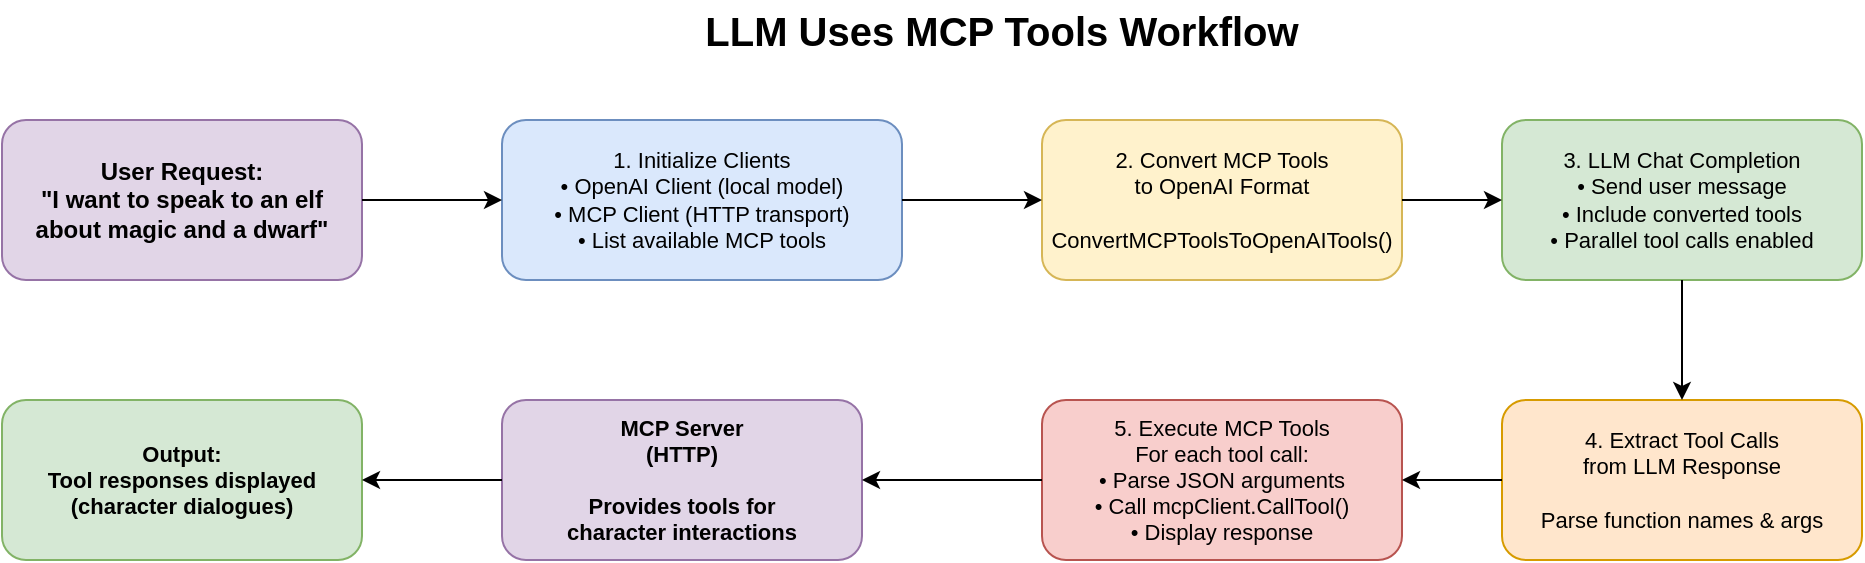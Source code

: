 <mxfile>
    <diagram name="LLM-MCP-Workflow" id="workflow">
        <mxGraphModel dx="1326" dy="494" grid="1" gridSize="10" guides="1" tooltips="1" connect="1" arrows="1" fold="1" page="1" pageScale="1" pageWidth="1169" pageHeight="827" math="0" shadow="0">
            <root>
                <mxCell id="0"/>
                <mxCell id="1" parent="0"/>
                <mxCell id="title" value="LLM Uses MCP Tools Workflow" style="text;html=1;strokeColor=none;fillColor=none;align=center;verticalAlign=middle;whiteSpace=wrap;rounded=0;fontSize=20;fontStyle=1;" parent="1" vertex="1">
                    <mxGeometry x="400" y="20" width="300" height="30" as="geometry"/>
                </mxCell>
                <mxCell id="user" value="User Request:&#xa;&quot;I want to speak to an elf&#xa;about magic and a dwarf&quot;" style="rounded=1;whiteSpace=wrap;html=1;fillColor=#e1d5e7;strokeColor=#9673a6;fontSize=12;fontStyle=1;" parent="1" vertex="1">
                    <mxGeometry x="50" y="80" width="180" height="80" as="geometry"/>
                </mxCell>
                <mxCell id="init" value="1. Initialize Clients&#xa;• OpenAI Client (local model)&#xa;• MCP Client (HTTP transport)&#xa;• List available MCP tools" style="rounded=1;whiteSpace=wrap;html=1;fillColor=#dae8fc;strokeColor=#6c8ebf;fontSize=11;" parent="1" vertex="1">
                    <mxGeometry x="300" y="80" width="200" height="80" as="geometry"/>
                </mxCell>
                <mxCell id="convert" value="2. Convert MCP Tools&#xa;to OpenAI Format&#xa;&#xa;ConvertMCPToolsToOpenAITools()" style="rounded=1;whiteSpace=wrap;html=1;fillColor=#fff2cc;strokeColor=#d6b656;fontSize=11;" parent="1" vertex="1">
                    <mxGeometry x="570" y="80" width="180" height="80" as="geometry"/>
                </mxCell>
                <mxCell id="llm" value="3. LLM Chat Completion&#xa;• Send user message&#xa;• Include converted tools&#xa;• Parallel tool calls enabled" style="rounded=1;whiteSpace=wrap;html=1;fillColor=#d5e8d4;strokeColor=#82b366;fontSize=11;" parent="1" vertex="1">
                    <mxGeometry x="800" y="80" width="180" height="80" as="geometry"/>
                </mxCell>
                <mxCell id="extract" value="4. Extract Tool Calls&#xa;from LLM Response&#xa;&#xa;Parse function names &amp; args" style="rounded=1;whiteSpace=wrap;html=1;fillColor=#ffe6cc;strokeColor=#d79b00;fontSize=11;" parent="1" vertex="1">
                    <mxGeometry x="800" y="220" width="180" height="80" as="geometry"/>
                </mxCell>
                <mxCell id="execute" value="5. Execute MCP Tools&#xa;For each tool call:&#xa;• Parse JSON arguments&#xa;• Call mcpClient.CallTool()&#xa;• Display response" style="rounded=1;whiteSpace=wrap;html=1;fillColor=#f8cecc;strokeColor=#b85450;fontSize=11;" parent="1" vertex="1">
                    <mxGeometry x="570" y="220" width="180" height="80" as="geometry"/>
                </mxCell>
                <mxCell id="mcpserver" value="MCP Server&#xa;(HTTP)&#xa;&#xa;Provides tools for&#xa;character interactions" style="rounded=1;whiteSpace=wrap;html=1;fillColor=#e1d5e7;strokeColor=#9673a6;fontSize=11;fontStyle=1;" parent="1" vertex="1">
                    <mxGeometry x="300" y="220" width="180" height="80" as="geometry"/>
                </mxCell>
                <mxCell id="output" value="Output:&#xa;Tool responses displayed&#xa;(character dialogues)" style="rounded=1;whiteSpace=wrap;html=1;fillColor=#d5e8d4;strokeColor=#82b366;fontSize=11;fontStyle=1;" parent="1" vertex="1">
                    <mxGeometry x="50" y="220" width="180" height="80" as="geometry"/>
                </mxCell>
                <mxCell id="arrow1" value="" style="endArrow=classic;html=1;rounded=0;exitX=1;exitY=0.5;entryX=0;entryY=0.5;" parent="1" source="user" target="init" edge="1">
                    <mxGeometry width="50" height="50" relative="1" as="geometry">
                        <mxPoint x="250" y="120" as="sourcePoint"/>
                        <mxPoint x="300" y="70" as="targetPoint"/>
                    </mxGeometry>
                </mxCell>
                <mxCell id="arrow2" value="" style="endArrow=classic;html=1;rounded=0;exitX=1;exitY=0.5;entryX=0;entryY=0.5;" parent="1" source="init" target="convert" edge="1">
                    <mxGeometry width="50" height="50" relative="1" as="geometry">
                        <mxPoint x="520" y="120" as="sourcePoint"/>
                        <mxPoint x="570" y="70" as="targetPoint"/>
                    </mxGeometry>
                </mxCell>
                <mxCell id="arrow3" value="" style="endArrow=classic;html=1;rounded=0;exitX=1;exitY=0.5;entryX=0;entryY=0.5;" parent="1" source="convert" target="llm" edge="1">
                    <mxGeometry width="50" height="50" relative="1" as="geometry">
                        <mxPoint x="770" y="120" as="sourcePoint"/>
                        <mxPoint x="820" y="70" as="targetPoint"/>
                    </mxGeometry>
                </mxCell>
                <mxCell id="arrow4" value="" style="endArrow=classic;html=1;rounded=0;exitX=0.5;exitY=1;entryX=0.5;entryY=0;" parent="1" source="llm" target="extract" edge="1">
                    <mxGeometry width="50" height="50" relative="1" as="geometry">
                        <mxPoint x="890" y="180" as="sourcePoint"/>
                        <mxPoint x="890" y="220" as="targetPoint"/>
                    </mxGeometry>
                </mxCell>
                <mxCell id="arrow5" value="" style="endArrow=classic;html=1;rounded=0;exitX=0;exitY=0.5;entryX=1;entryY=0.5;" parent="1" source="extract" target="execute" edge="1">
                    <mxGeometry width="50" height="50" relative="1" as="geometry">
                        <mxPoint x="780" y="260" as="sourcePoint"/>
                        <mxPoint x="750" y="260" as="targetPoint"/>
                    </mxGeometry>
                </mxCell>
                <mxCell id="arrow6" value="" style="endArrow=classic;html=1;rounded=0;exitX=0;exitY=0.5;entryX=1;entryY=0.5;" parent="1" source="execute" target="mcpserver" edge="1">
                    <mxGeometry width="50" height="50" relative="1" as="geometry">
                        <mxPoint x="550" y="260" as="sourcePoint"/>
                        <mxPoint x="480" y="260" as="targetPoint"/>
                    </mxGeometry>
                </mxCell>
                <mxCell id="arrow7" value="" style="endArrow=classic;html=1;rounded=0;exitX=0;exitY=0.5;entryX=1;entryY=0.5;" parent="1" source="mcpserver" target="output" edge="1">
                    <mxGeometry width="50" height="50" relative="1" as="geometry">
                        <mxPoint x="280" y="260" as="sourcePoint"/>
                        <mxPoint x="230" y="260" as="targetPoint"/>
                    </mxGeometry>
                </mxCell>
            </root>
        </mxGraphModel>
    </diagram>
</mxfile>